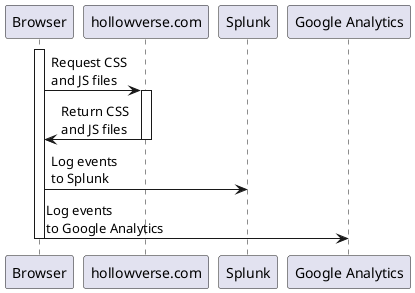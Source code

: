 @startuml
participant Browser as browser
participant "hollowverse.com" as hollowverseCom
participant Splunk as sp
participant "Google Analytics" as ga

activate browser
browser -> hollowverseCom: Request CSS\nand JS files
activate hollowverseCom
hollowverseCom -> browser: Return CSS\nand JS files
deactivate hollowverseCom
browser -> sp: Log events\nto Splunk
browser -> ga: Log events\nto Google Analytics
deactivate browser
@enduml
